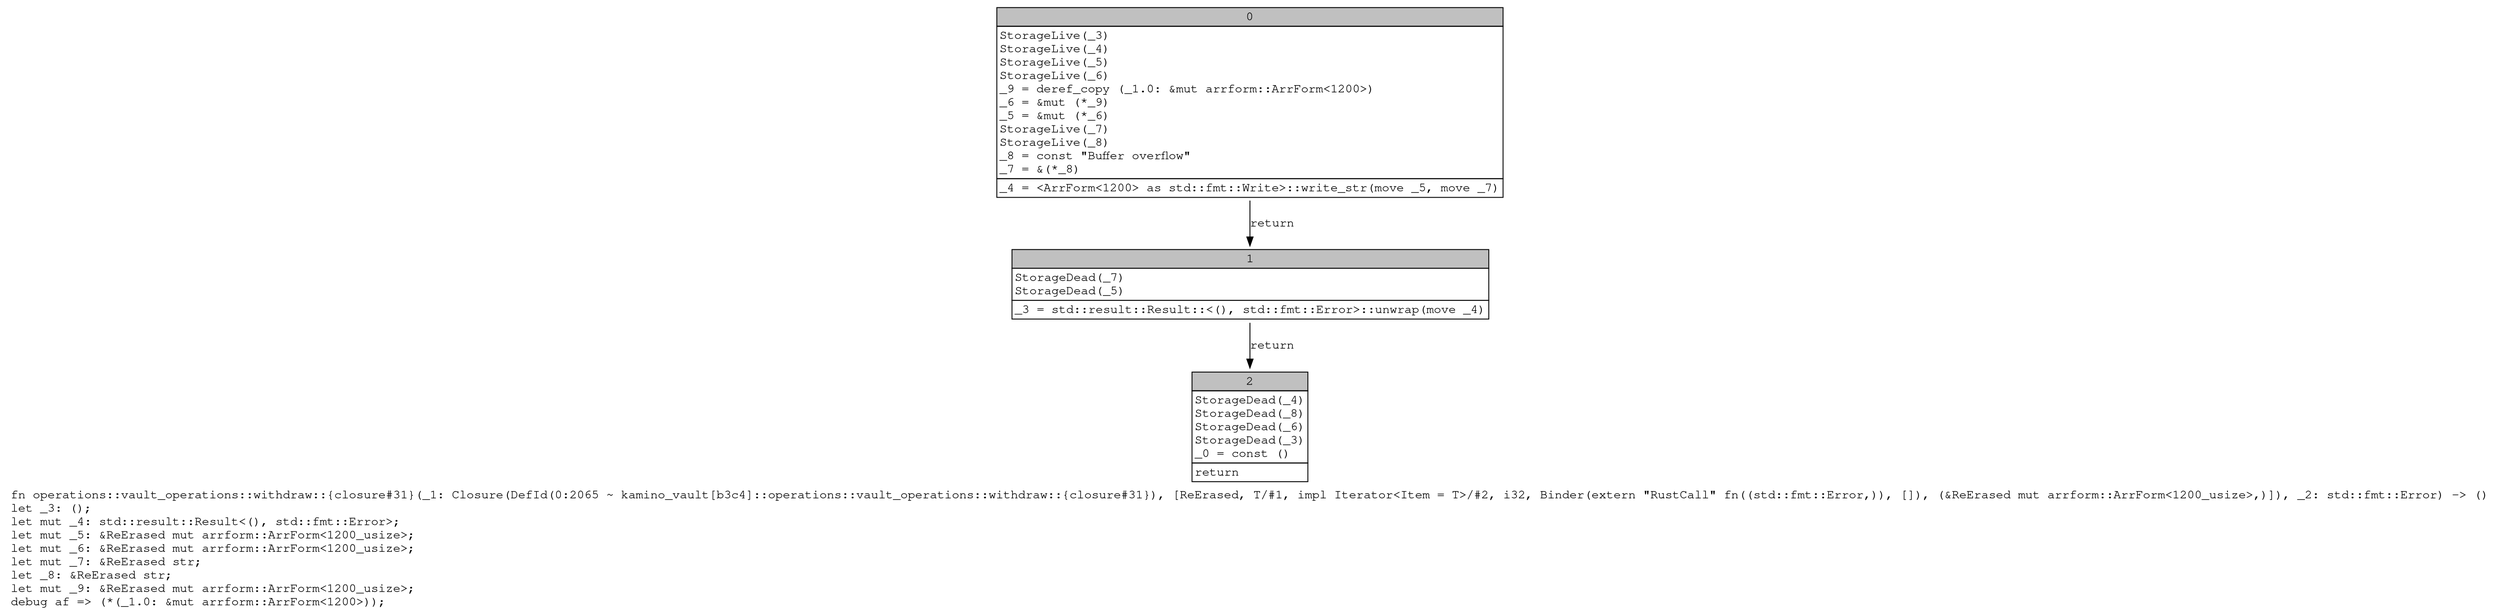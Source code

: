 digraph Mir_0_2065 {
    graph [fontname="Courier, monospace"];
    node [fontname="Courier, monospace"];
    edge [fontname="Courier, monospace"];
    label=<fn operations::vault_operations::withdraw::{closure#31}(_1: Closure(DefId(0:2065 ~ kamino_vault[b3c4]::operations::vault_operations::withdraw::{closure#31}), [ReErased, T/#1, impl Iterator&lt;Item = T&gt;/#2, i32, Binder(extern &quot;RustCall&quot; fn((std::fmt::Error,)), []), (&amp;ReErased mut arrform::ArrForm&lt;1200_usize&gt;,)]), _2: std::fmt::Error) -&gt; ()<br align="left"/>let _3: ();<br align="left"/>let mut _4: std::result::Result&lt;(), std::fmt::Error&gt;;<br align="left"/>let mut _5: &amp;ReErased mut arrform::ArrForm&lt;1200_usize&gt;;<br align="left"/>let mut _6: &amp;ReErased mut arrform::ArrForm&lt;1200_usize&gt;;<br align="left"/>let mut _7: &amp;ReErased str;<br align="left"/>let _8: &amp;ReErased str;<br align="left"/>let mut _9: &amp;ReErased mut arrform::ArrForm&lt;1200_usize&gt;;<br align="left"/>debug af =&gt; (*(_1.0: &amp;mut arrform::ArrForm&lt;1200&gt;));<br align="left"/>>;
    bb0__0_2065 [shape="none", label=<<table border="0" cellborder="1" cellspacing="0"><tr><td bgcolor="gray" align="center" colspan="1">0</td></tr><tr><td align="left" balign="left">StorageLive(_3)<br/>StorageLive(_4)<br/>StorageLive(_5)<br/>StorageLive(_6)<br/>_9 = deref_copy (_1.0: &amp;mut arrform::ArrForm&lt;1200&gt;)<br/>_6 = &amp;mut (*_9)<br/>_5 = &amp;mut (*_6)<br/>StorageLive(_7)<br/>StorageLive(_8)<br/>_8 = const &quot;Buffer overflow&quot;<br/>_7 = &amp;(*_8)<br/></td></tr><tr><td align="left">_4 = &lt;ArrForm&lt;1200&gt; as std::fmt::Write&gt;::write_str(move _5, move _7)</td></tr></table>>];
    bb1__0_2065 [shape="none", label=<<table border="0" cellborder="1" cellspacing="0"><tr><td bgcolor="gray" align="center" colspan="1">1</td></tr><tr><td align="left" balign="left">StorageDead(_7)<br/>StorageDead(_5)<br/></td></tr><tr><td align="left">_3 = std::result::Result::&lt;(), std::fmt::Error&gt;::unwrap(move _4)</td></tr></table>>];
    bb2__0_2065 [shape="none", label=<<table border="0" cellborder="1" cellspacing="0"><tr><td bgcolor="gray" align="center" colspan="1">2</td></tr><tr><td align="left" balign="left">StorageDead(_4)<br/>StorageDead(_8)<br/>StorageDead(_6)<br/>StorageDead(_3)<br/>_0 = const ()<br/></td></tr><tr><td align="left">return</td></tr></table>>];
    bb0__0_2065 -> bb1__0_2065 [label="return"];
    bb1__0_2065 -> bb2__0_2065 [label="return"];
}
